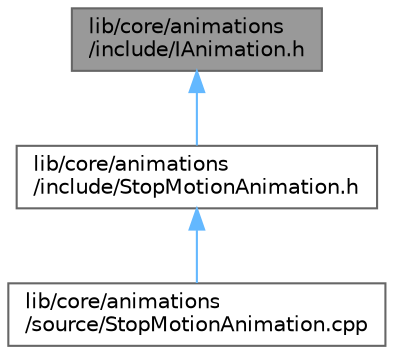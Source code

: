 digraph "lib/core/animations/include/IAnimation.h"
{
 // LATEX_PDF_SIZE
  bgcolor="transparent";
  edge [fontname=Helvetica,fontsize=10,labelfontname=Helvetica,labelfontsize=10];
  node [fontname=Helvetica,fontsize=10,shape=box,height=0.2,width=0.4];
  Node1 [id="Node000001",label="lib/core/animations\l/include/IAnimation.h",height=0.2,width=0.4,color="gray40", fillcolor="grey60", style="filled", fontcolor="black",tooltip=" "];
  Node1 -> Node2 [id="edge1_Node000001_Node000002",dir="back",color="steelblue1",style="solid",tooltip=" "];
  Node2 [id="Node000002",label="lib/core/animations\l/include/StopMotionAnimation.h",height=0.2,width=0.4,color="grey40", fillcolor="white", style="filled",URL="$_stop_motion_animation_8h.html",tooltip=" "];
  Node2 -> Node3 [id="edge2_Node000002_Node000003",dir="back",color="steelblue1",style="solid",tooltip=" "];
  Node3 [id="Node000003",label="lib/core/animations\l/source/StopMotionAnimation.cpp",height=0.2,width=0.4,color="grey40", fillcolor="white", style="filled",URL="$_stop_motion_animation_8cpp.html",tooltip=" "];
}
